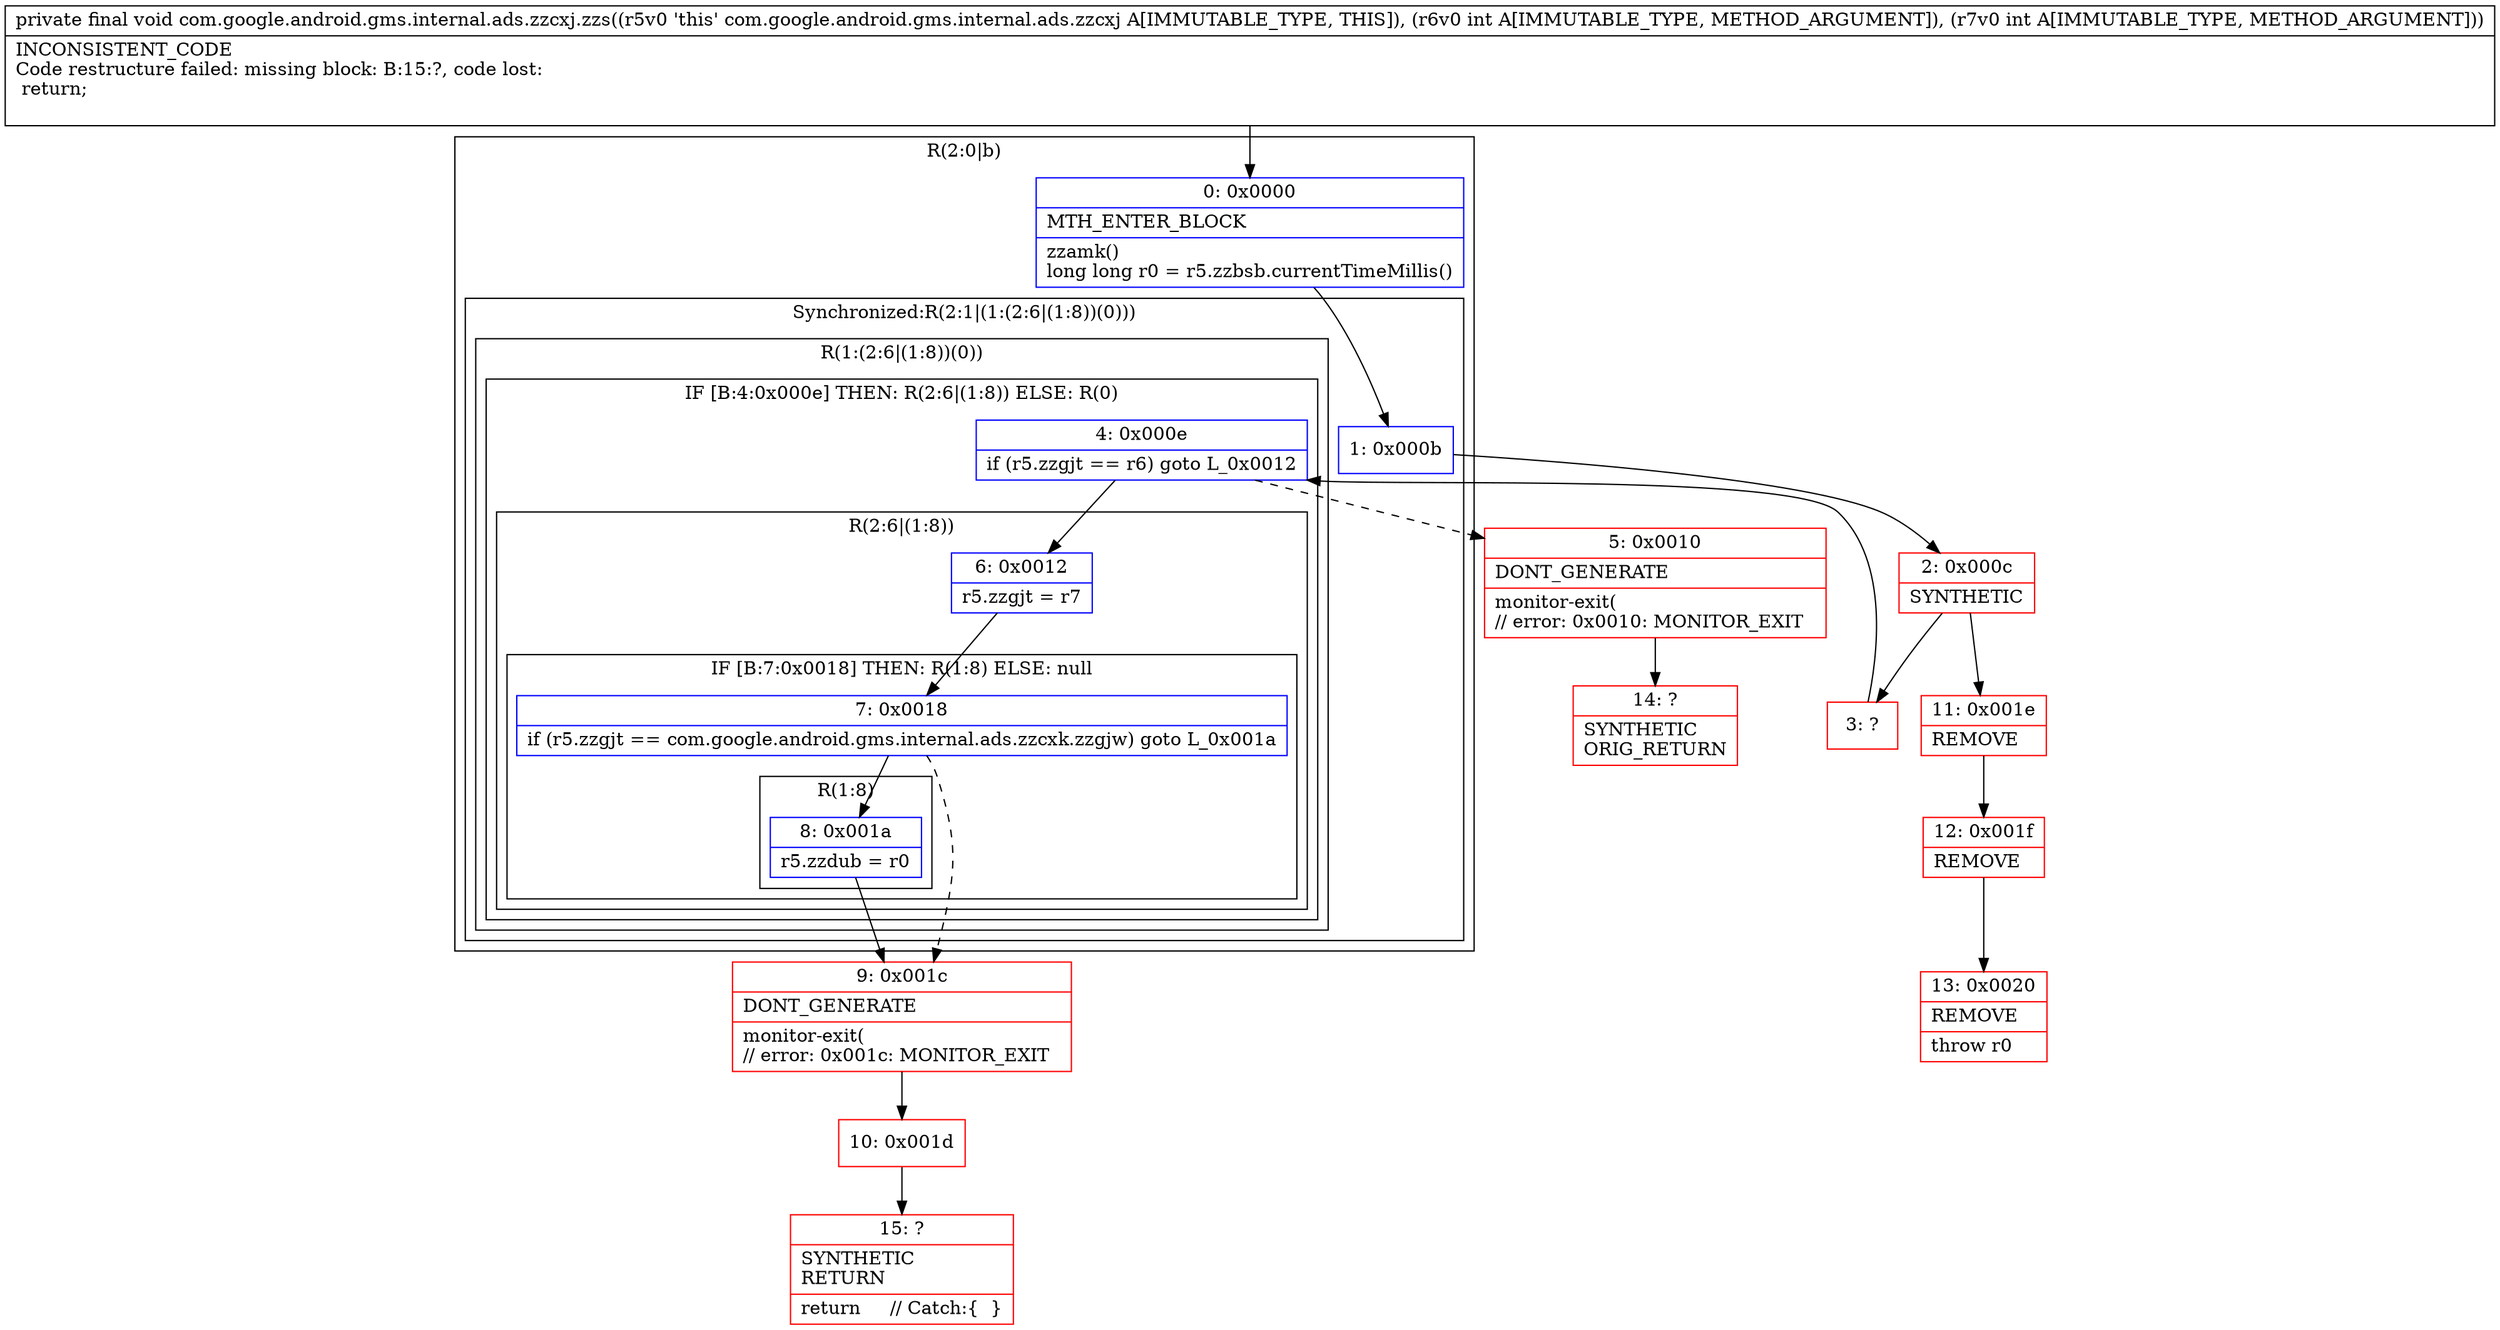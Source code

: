 digraph "CFG forcom.google.android.gms.internal.ads.zzcxj.zzs(II)V" {
subgraph cluster_Region_1397643309 {
label = "R(2:0|b)";
node [shape=record,color=blue];
Node_0 [shape=record,label="{0\:\ 0x0000|MTH_ENTER_BLOCK\l|zzamk()\llong long r0 = r5.zzbsb.currentTimeMillis()\l}"];
subgraph cluster_SynchronizedRegion_451812277 {
label = "Synchronized:R(2:1|(1:(2:6|(1:8))(0)))";
node [shape=record,color=blue];
Node_1 [shape=record,label="{1\:\ 0x000b}"];
subgraph cluster_Region_375216294 {
label = "R(1:(2:6|(1:8))(0))";
node [shape=record,color=blue];
subgraph cluster_IfRegion_916009620 {
label = "IF [B:4:0x000e] THEN: R(2:6|(1:8)) ELSE: R(0)";
node [shape=record,color=blue];
Node_4 [shape=record,label="{4\:\ 0x000e|if (r5.zzgjt == r6) goto L_0x0012\l}"];
subgraph cluster_Region_1489308837 {
label = "R(2:6|(1:8))";
node [shape=record,color=blue];
Node_6 [shape=record,label="{6\:\ 0x0012|r5.zzgjt = r7\l}"];
subgraph cluster_IfRegion_849119163 {
label = "IF [B:7:0x0018] THEN: R(1:8) ELSE: null";
node [shape=record,color=blue];
Node_7 [shape=record,label="{7\:\ 0x0018|if (r5.zzgjt == com.google.android.gms.internal.ads.zzcxk.zzgjw) goto L_0x001a\l}"];
subgraph cluster_Region_1059124677 {
label = "R(1:8)";
node [shape=record,color=blue];
Node_8 [shape=record,label="{8\:\ 0x001a|r5.zzdub = r0\l}"];
}
}
}
subgraph cluster_Region_1324904742 {
label = "R(0)";
node [shape=record,color=blue];
}
}
}
}
}
Node_2 [shape=record,color=red,label="{2\:\ 0x000c|SYNTHETIC\l}"];
Node_3 [shape=record,color=red,label="{3\:\ ?}"];
Node_5 [shape=record,color=red,label="{5\:\ 0x0010|DONT_GENERATE\l|monitor\-exit(\l\/\/ error: 0x0010: MONITOR_EXIT  \l}"];
Node_9 [shape=record,color=red,label="{9\:\ 0x001c|DONT_GENERATE\l|monitor\-exit(\l\/\/ error: 0x001c: MONITOR_EXIT  \l}"];
Node_10 [shape=record,color=red,label="{10\:\ 0x001d}"];
Node_11 [shape=record,color=red,label="{11\:\ 0x001e|REMOVE\l}"];
Node_12 [shape=record,color=red,label="{12\:\ 0x001f|REMOVE\l}"];
Node_13 [shape=record,color=red,label="{13\:\ 0x0020|REMOVE\l|throw r0\l}"];
Node_14 [shape=record,color=red,label="{14\:\ ?|SYNTHETIC\lORIG_RETURN\l}"];
Node_15 [shape=record,color=red,label="{15\:\ ?|SYNTHETIC\lRETURN\l|return     \/\/ Catch:\{  \}\l}"];
MethodNode[shape=record,label="{private final void com.google.android.gms.internal.ads.zzcxj.zzs((r5v0 'this' com.google.android.gms.internal.ads.zzcxj A[IMMUTABLE_TYPE, THIS]), (r6v0 int A[IMMUTABLE_TYPE, METHOD_ARGUMENT]), (r7v0 int A[IMMUTABLE_TYPE, METHOD_ARGUMENT]))  | INCONSISTENT_CODE\lCode restructure failed: missing block: B:15:?, code lost:\l    return;\l\l}"];
MethodNode -> Node_0;
Node_0 -> Node_1;
Node_1 -> Node_2;
Node_4 -> Node_5[style=dashed];
Node_4 -> Node_6;
Node_6 -> Node_7;
Node_7 -> Node_8;
Node_7 -> Node_9[style=dashed];
Node_8 -> Node_9;
Node_2 -> Node_3;
Node_2 -> Node_11;
Node_3 -> Node_4;
Node_5 -> Node_14;
Node_9 -> Node_10;
Node_10 -> Node_15;
Node_11 -> Node_12;
Node_12 -> Node_13;
}


